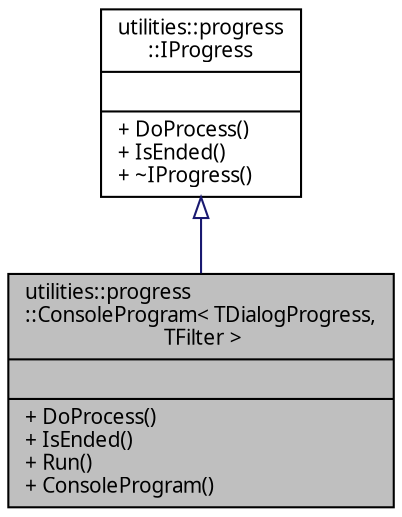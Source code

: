 digraph "utilities::progress::ConsoleProgram&lt; TDialogProgress, TFilter &gt;"
{
 // INTERACTIVE_SVG=YES
  edge [fontname="Verdana",fontsize="10",labelfontname="Verdana",labelfontsize="10"];
  node [fontname="Verdana",fontsize="10",shape=record];
  Node1 [label="{utilities::progress\l::ConsoleProgram\< TDialogProgress,\l TFilter \>\n||+ DoProcess()\l+ IsEnded()\l+ Run()\l+ ConsoleProgram()\l}",height=0.2,width=0.4,color="black", fillcolor="grey75", style="filled", fontcolor="black"];
  Node2 -> Node1 [dir="back",color="midnightblue",fontsize="10",style="solid",arrowtail="onormal",fontname="Verdana"];
  Node2 [label="{utilities::progress\l::IProgress\n||+ DoProcess()\l+ IsEnded()\l+ ~IProgress()\l}",height=0.2,width=0.4,color="black", fillcolor="white", style="filled",URL="$classutilities_1_1progress_1_1_i_progress.html",tooltip="Класс входит в Проект Progress   Интерфейсный класс для классов-оберток, выполняющих конкретную работ..."];
}
